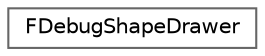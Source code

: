 digraph "类继承关系图"
{
 // INTERACTIVE_SVG=YES
 // LATEX_PDF_SIZE
  bgcolor="transparent";
  edge [fontname=Helvetica,fontsize=10,labelfontname=Helvetica,labelfontsize=10];
  node [fontname=Helvetica,fontsize=10,shape=box,height=0.2,width=0.4];
  rankdir="LR";
  Node0 [id="Node000000",label="FDebugShapeDrawer",height=0.2,width=0.4,color="grey40", fillcolor="white", style="filled",URL="$d1/da5/classFDebugShapeDrawer.html",tooltip=" "];
}
